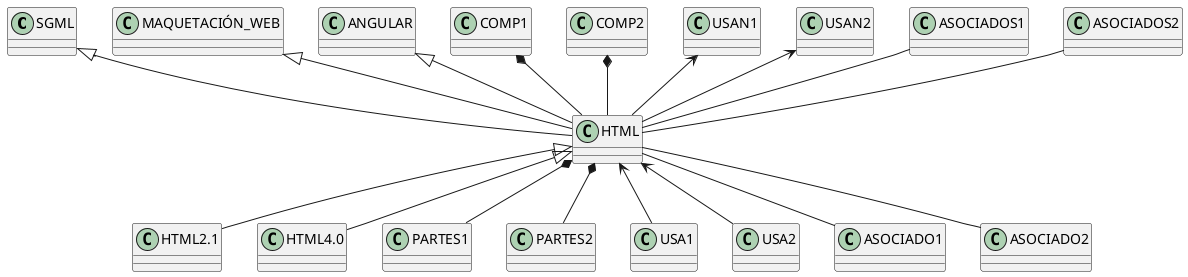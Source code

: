 @startuml 
 set namespaceSeparator none
SGML <|-- HTML
MAQUETACIÓN_WEB <|-- HTML
ANGULAR <|-- HTML
COMP1 *-- HTML
COMP2 *-- HTML
USAN1 <-- HTML
USAN2 <-- HTML
ASOCIADOS1 -- HTML
ASOCIADOS2 -- HTML
HTML <|-- HTML2.1
HTML <|-- HTML4.0
HTML *-- PARTES1
HTML *-- PARTES2
HTML <-- USA1
HTML <-- USA2
HTML -- ASOCIADO1
HTML -- ASOCIADO2
@enduml
